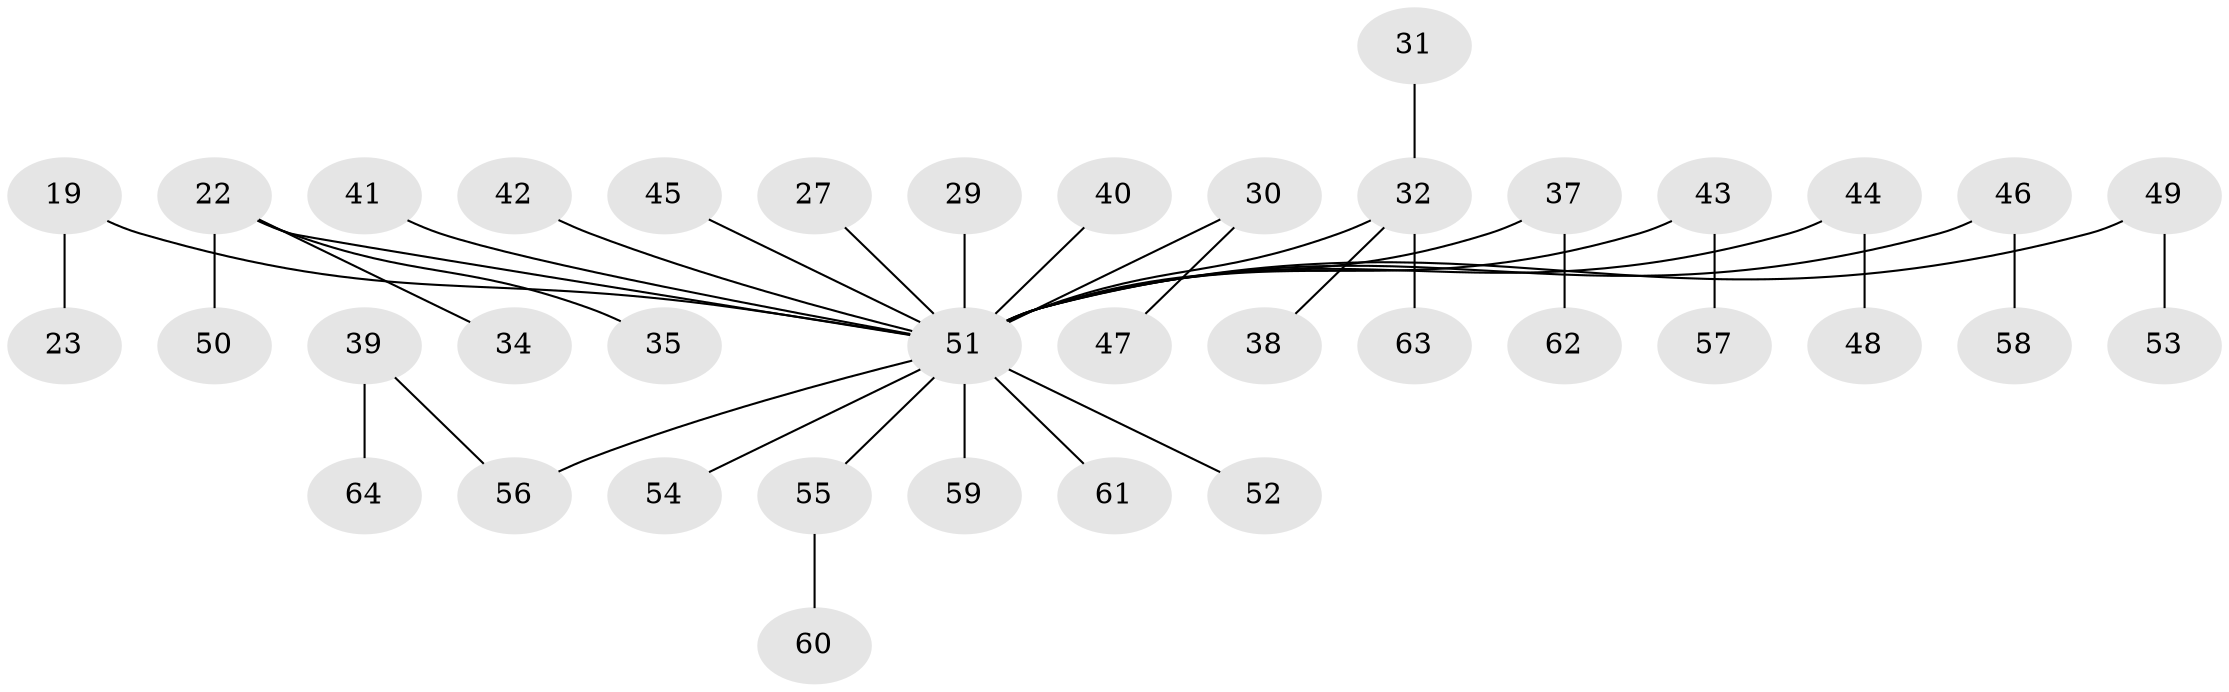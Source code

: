 // original degree distribution, {6: 0.015625, 5: 0.078125, 3: 0.078125, 2: 0.28125, 4: 0.046875, 1: 0.5}
// Generated by graph-tools (version 1.1) at 2025/55/03/04/25 21:55:52]
// undirected, 38 vertices, 37 edges
graph export_dot {
graph [start="1"]
  node [color=gray90,style=filled];
  19;
  22 [super="+15+21"];
  23;
  27;
  29;
  30;
  31;
  32 [super="+12+25+20+28"];
  34;
  35;
  37;
  38;
  39;
  40;
  41;
  42;
  43;
  44;
  45;
  46;
  47;
  48;
  49;
  50;
  51 [super="+3+10+2+17+8+11+14+36"];
  52;
  53;
  54;
  55;
  56 [super="+4"];
  57;
  58;
  59;
  60;
  61;
  62;
  63;
  64;
  19 -- 23;
  19 -- 51;
  22 -- 34;
  22 -- 50;
  22 -- 35;
  22 -- 51;
  27 -- 51;
  29 -- 51;
  30 -- 47;
  30 -- 51;
  31 -- 32;
  32 -- 51;
  32 -- 38;
  32 -- 63;
  37 -- 62;
  37 -- 51;
  39 -- 64;
  39 -- 56;
  40 -- 51;
  41 -- 51;
  42 -- 51;
  43 -- 57;
  43 -- 51;
  44 -- 48;
  44 -- 51;
  45 -- 51;
  46 -- 58;
  46 -- 51;
  49 -- 53;
  49 -- 51;
  51 -- 56;
  51 -- 59;
  51 -- 61;
  51 -- 55;
  51 -- 52;
  51 -- 54;
  55 -- 60;
}
